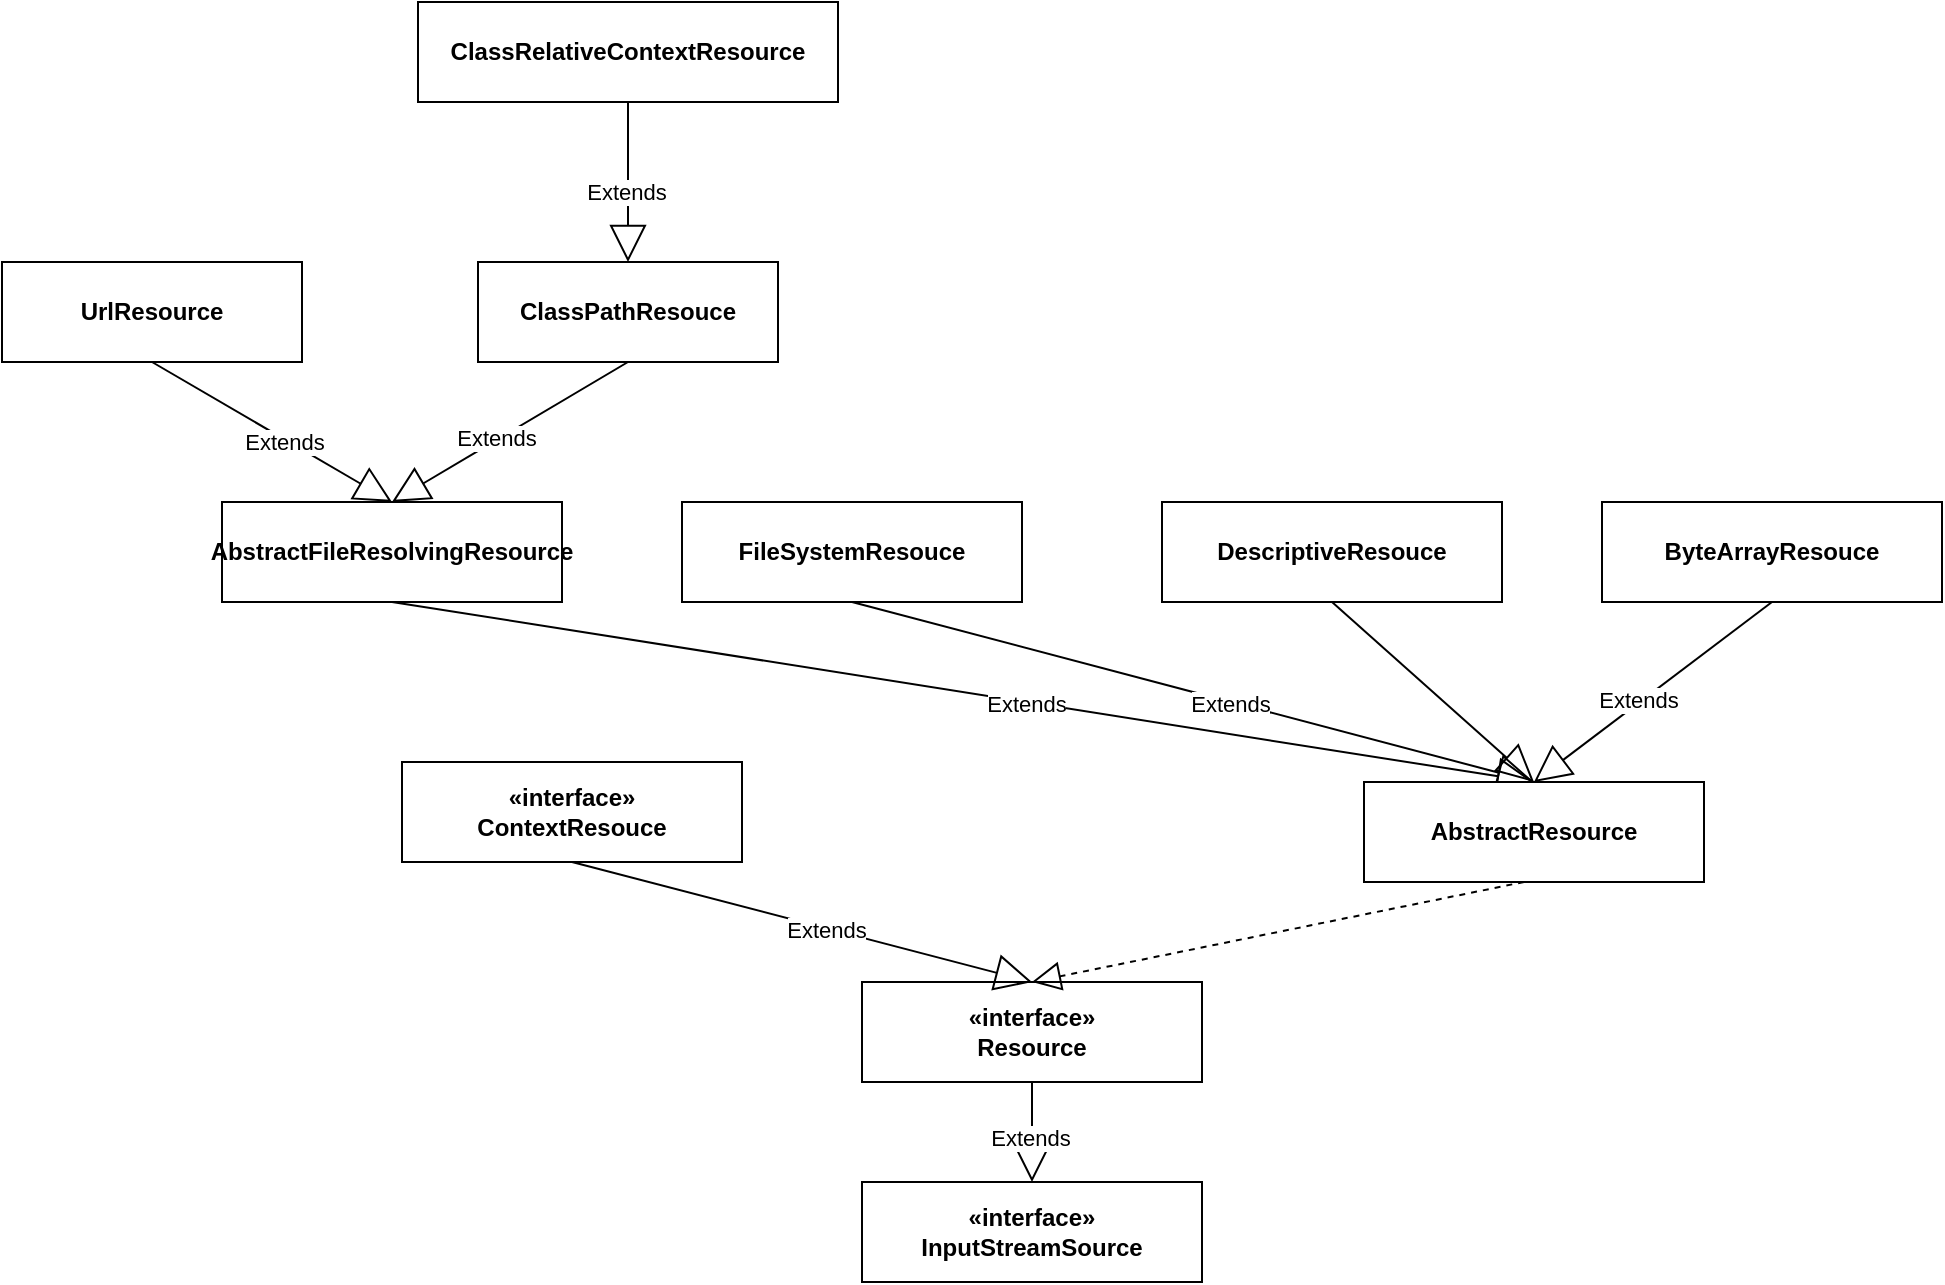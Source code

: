 <mxfile version="21.7.4" type="device">
  <diagram id="C5RBs43oDa-KdzZeNtuy" name="Page-1">
    <mxGraphModel dx="2129" dy="692" grid="1" gridSize="10" guides="1" tooltips="1" connect="1" arrows="1" fold="1" page="1" pageScale="1" pageWidth="827" pageHeight="1169" math="0" shadow="0">
      <root>
        <mxCell id="WIyWlLk6GJQsqaUBKTNV-0" />
        <mxCell id="WIyWlLk6GJQsqaUBKTNV-1" parent="WIyWlLk6GJQsqaUBKTNV-0" />
        <mxCell id="oR5ieILfj5eC5ngWHFj--0" value="&lt;b&gt;ClassRelativeContextResource&lt;/b&gt;" style="html=1;whiteSpace=wrap;" vertex="1" parent="WIyWlLk6GJQsqaUBKTNV-1">
          <mxGeometry x="137" y="360" width="210" height="50" as="geometry" />
        </mxCell>
        <mxCell id="oR5ieILfj5eC5ngWHFj--1" value="&lt;b&gt;UrlResource&lt;/b&gt;" style="html=1;whiteSpace=wrap;" vertex="1" parent="WIyWlLk6GJQsqaUBKTNV-1">
          <mxGeometry x="-71" y="490" width="150" height="50" as="geometry" />
        </mxCell>
        <mxCell id="oR5ieILfj5eC5ngWHFj--2" value="&lt;b&gt;ClassPathResouce&lt;/b&gt;" style="html=1;whiteSpace=wrap;" vertex="1" parent="WIyWlLk6GJQsqaUBKTNV-1">
          <mxGeometry x="167" y="490" width="150" height="50" as="geometry" />
        </mxCell>
        <mxCell id="oR5ieILfj5eC5ngWHFj--3" value="&lt;b&gt;AbstractFileResolvingResource&lt;/b&gt;" style="html=1;whiteSpace=wrap;" vertex="1" parent="WIyWlLk6GJQsqaUBKTNV-1">
          <mxGeometry x="39" y="610" width="170" height="50" as="geometry" />
        </mxCell>
        <mxCell id="oR5ieILfj5eC5ngWHFj--4" value="&lt;b&gt;FileSystemResouce&lt;/b&gt;" style="html=1;whiteSpace=wrap;" vertex="1" parent="WIyWlLk6GJQsqaUBKTNV-1">
          <mxGeometry x="269" y="610" width="170" height="50" as="geometry" />
        </mxCell>
        <mxCell id="oR5ieILfj5eC5ngWHFj--5" value="&lt;b&gt;DescriptiveResouce&lt;/b&gt;" style="html=1;whiteSpace=wrap;" vertex="1" parent="WIyWlLk6GJQsqaUBKTNV-1">
          <mxGeometry x="509" y="610" width="170" height="50" as="geometry" />
        </mxCell>
        <mxCell id="oR5ieILfj5eC5ngWHFj--6" value="&lt;b&gt;ByteArrayResouce&lt;/b&gt;" style="html=1;whiteSpace=wrap;" vertex="1" parent="WIyWlLk6GJQsqaUBKTNV-1">
          <mxGeometry x="729" y="610" width="170" height="50" as="geometry" />
        </mxCell>
        <mxCell id="oR5ieILfj5eC5ngWHFj--7" value="&lt;b&gt;«interface»&lt;br style=&quot;border-color: var(--border-color);&quot;&gt;ContextResouce&lt;/b&gt;" style="html=1;whiteSpace=wrap;" vertex="1" parent="WIyWlLk6GJQsqaUBKTNV-1">
          <mxGeometry x="129" y="740" width="170" height="50" as="geometry" />
        </mxCell>
        <mxCell id="oR5ieILfj5eC5ngWHFj--9" value="&lt;b&gt;«interface»&lt;br style=&quot;border-color: var(--border-color);&quot;&gt;Resource&lt;/b&gt;" style="html=1;whiteSpace=wrap;" vertex="1" parent="WIyWlLk6GJQsqaUBKTNV-1">
          <mxGeometry x="359" y="850" width="170" height="50" as="geometry" />
        </mxCell>
        <mxCell id="oR5ieILfj5eC5ngWHFj--10" value="&lt;b&gt;«interface»&lt;br style=&quot;border-color: var(--border-color);&quot;&gt;InputStreamSource&lt;/b&gt;" style="html=1;whiteSpace=wrap;" vertex="1" parent="WIyWlLk6GJQsqaUBKTNV-1">
          <mxGeometry x="359" y="950" width="170" height="50" as="geometry" />
        </mxCell>
        <mxCell id="oR5ieILfj5eC5ngWHFj--12" value="Extends" style="endArrow=block;endSize=16;endFill=0;html=1;rounded=0;exitX=0.5;exitY=1;exitDx=0;exitDy=0;entryX=0.5;entryY=0;entryDx=0;entryDy=0;" edge="1" parent="WIyWlLk6GJQsqaUBKTNV-1" source="oR5ieILfj5eC5ngWHFj--1" target="oR5ieILfj5eC5ngWHFj--3">
          <mxGeometry x="0.111" y="-1" width="160" relative="1" as="geometry">
            <mxPoint y="530" as="sourcePoint" />
            <mxPoint x="160" y="530" as="targetPoint" />
            <mxPoint as="offset" />
          </mxGeometry>
        </mxCell>
        <mxCell id="oR5ieILfj5eC5ngWHFj--14" value="Extends" style="endArrow=block;endSize=16;endFill=0;html=1;rounded=0;exitX=0.5;exitY=1;exitDx=0;exitDy=0;entryX=0.5;entryY=0;entryDx=0;entryDy=0;" edge="1" parent="WIyWlLk6GJQsqaUBKTNV-1" source="oR5ieILfj5eC5ngWHFj--2" target="oR5ieILfj5eC5ngWHFj--3">
          <mxGeometry x="0.111" y="-1" width="160" relative="1" as="geometry">
            <mxPoint x="14" y="550" as="sourcePoint" />
            <mxPoint x="134" y="620" as="targetPoint" />
            <mxPoint as="offset" />
          </mxGeometry>
        </mxCell>
        <mxCell id="oR5ieILfj5eC5ngWHFj--15" value="Extends" style="endArrow=block;endSize=16;endFill=0;html=1;rounded=0;exitX=0.5;exitY=1;exitDx=0;exitDy=0;" edge="1" parent="WIyWlLk6GJQsqaUBKTNV-1" source="oR5ieILfj5eC5ngWHFj--0" target="oR5ieILfj5eC5ngWHFj--2">
          <mxGeometry x="0.111" y="-1" width="160" relative="1" as="geometry">
            <mxPoint x="24" y="560" as="sourcePoint" />
            <mxPoint x="144" y="630" as="targetPoint" />
            <mxPoint as="offset" />
          </mxGeometry>
        </mxCell>
        <mxCell id="oR5ieILfj5eC5ngWHFj--16" value="Extends" style="endArrow=block;endSize=16;endFill=0;html=1;rounded=0;exitX=0.5;exitY=1;exitDx=0;exitDy=0;entryX=0.5;entryY=0;entryDx=0;entryDy=0;" edge="1" parent="WIyWlLk6GJQsqaUBKTNV-1" source="oR5ieILfj5eC5ngWHFj--3" target="oR5ieILfj5eC5ngWHFj--8">
          <mxGeometry x="0.111" y="-1" width="160" relative="1" as="geometry">
            <mxPoint x="252" y="550" as="sourcePoint" />
            <mxPoint x="134" y="620" as="targetPoint" />
            <mxPoint as="offset" />
          </mxGeometry>
        </mxCell>
        <mxCell id="oR5ieILfj5eC5ngWHFj--17" value="Extends" style="endArrow=block;endSize=16;endFill=0;html=1;rounded=0;exitX=0.5;exitY=1;exitDx=0;exitDy=0;entryX=0.5;entryY=0;entryDx=0;entryDy=0;" edge="1" parent="WIyWlLk6GJQsqaUBKTNV-1" source="oR5ieILfj5eC5ngWHFj--4" target="oR5ieILfj5eC5ngWHFj--8">
          <mxGeometry x="0.111" y="-1" width="160" relative="1" as="geometry">
            <mxPoint x="134" y="670" as="sourcePoint" />
            <mxPoint x="660" y="800" as="targetPoint" />
            <mxPoint as="offset" />
          </mxGeometry>
        </mxCell>
        <mxCell id="oR5ieILfj5eC5ngWHFj--18" value="Extends" style="endArrow=block;endSize=16;endFill=0;html=1;rounded=0;exitX=0.5;exitY=1;exitDx=0;exitDy=0;" edge="1" parent="WIyWlLk6GJQsqaUBKTNV-1" source="oR5ieILfj5eC5ngWHFj--8">
          <mxGeometry x="0.111" y="-1" width="160" relative="1" as="geometry">
            <mxPoint x="144" y="680" as="sourcePoint" />
            <mxPoint x="720" y="780" as="targetPoint" />
            <mxPoint as="offset" />
          </mxGeometry>
        </mxCell>
        <mxCell id="oR5ieILfj5eC5ngWHFj--19" value="Extends" style="endArrow=block;endSize=16;endFill=0;html=1;rounded=0;exitX=0.5;exitY=1;exitDx=0;exitDy=0;entryX=0.5;entryY=0;entryDx=0;entryDy=0;" edge="1" parent="WIyWlLk6GJQsqaUBKTNV-1" source="oR5ieILfj5eC5ngWHFj--6" target="oR5ieILfj5eC5ngWHFj--8">
          <mxGeometry x="0.111" y="-1" width="160" relative="1" as="geometry">
            <mxPoint x="604" y="670" as="sourcePoint" />
            <mxPoint x="660" y="740" as="targetPoint" />
            <mxPoint as="offset" />
          </mxGeometry>
        </mxCell>
        <mxCell id="oR5ieILfj5eC5ngWHFj--20" value="" style="endArrow=block;endSize=16;endFill=0;html=1;rounded=0;exitX=0.5;exitY=1;exitDx=0;exitDy=0;entryX=0.5;entryY=0;entryDx=0;entryDy=0;" edge="1" parent="WIyWlLk6GJQsqaUBKTNV-1" source="oR5ieILfj5eC5ngWHFj--5" target="oR5ieILfj5eC5ngWHFj--8">
          <mxGeometry x="0.111" y="-1" width="160" relative="1" as="geometry">
            <mxPoint x="594" y="660" as="sourcePoint" />
            <mxPoint x="720" y="780" as="targetPoint" />
            <mxPoint as="offset" />
          </mxGeometry>
        </mxCell>
        <mxCell id="oR5ieILfj5eC5ngWHFj--8" value="&lt;b&gt;AbstractResource&lt;/b&gt;" style="html=1;whiteSpace=wrap;" vertex="1" parent="WIyWlLk6GJQsqaUBKTNV-1">
          <mxGeometry x="610" y="750" width="170" height="50" as="geometry" />
        </mxCell>
        <mxCell id="oR5ieILfj5eC5ngWHFj--21" value="Extends" style="endArrow=block;endSize=16;endFill=0;html=1;rounded=0;exitX=0.5;exitY=1;exitDx=0;exitDy=0;entryX=0.5;entryY=0;entryDx=0;entryDy=0;" edge="1" parent="WIyWlLk6GJQsqaUBKTNV-1" source="oR5ieILfj5eC5ngWHFj--7" target="oR5ieILfj5eC5ngWHFj--9">
          <mxGeometry x="0.111" y="-1" width="160" relative="1" as="geometry">
            <mxPoint x="134" y="670" as="sourcePoint" />
            <mxPoint x="705" y="760" as="targetPoint" />
            <mxPoint as="offset" />
          </mxGeometry>
        </mxCell>
        <mxCell id="oR5ieILfj5eC5ngWHFj--22" value="Extends" style="endArrow=block;endSize=16;endFill=0;html=1;rounded=0;exitX=0.5;exitY=1;exitDx=0;exitDy=0;entryX=0.5;entryY=0;entryDx=0;entryDy=0;" edge="1" parent="WIyWlLk6GJQsqaUBKTNV-1" source="oR5ieILfj5eC5ngWHFj--9" target="oR5ieILfj5eC5ngWHFj--10">
          <mxGeometry x="0.111" y="-1" width="160" relative="1" as="geometry">
            <mxPoint x="224" y="800" as="sourcePoint" />
            <mxPoint x="454" y="860" as="targetPoint" />
            <mxPoint as="offset" />
          </mxGeometry>
        </mxCell>
        <mxCell id="oR5ieILfj5eC5ngWHFj--23" value="" style="endArrow=block;dashed=1;endFill=0;endSize=12;html=1;rounded=0;entryX=0.5;entryY=0;entryDx=0;entryDy=0;" edge="1" parent="WIyWlLk6GJQsqaUBKTNV-1" target="oR5ieILfj5eC5ngWHFj--9">
          <mxGeometry width="160" relative="1" as="geometry">
            <mxPoint x="690" y="800" as="sourcePoint" />
            <mxPoint x="850" y="800" as="targetPoint" />
          </mxGeometry>
        </mxCell>
      </root>
    </mxGraphModel>
  </diagram>
</mxfile>
